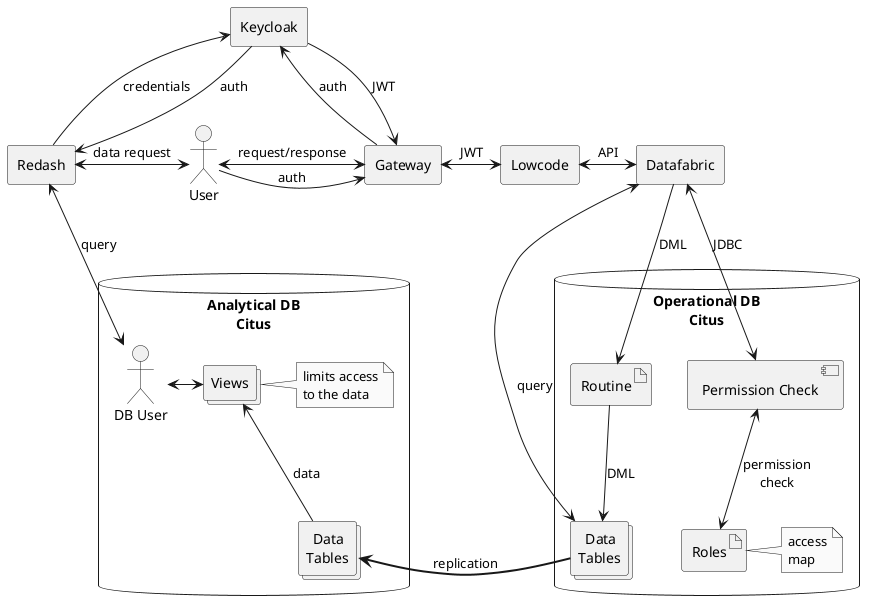 @startuml

skinparam monochrome true
'skinparam backgroundColor #aaaaaa
'skinparam linetype ortho
'skinparam linetype polyline

rectangle Redash
Actor User
rectangle Gateway
'note left of Gateway: sdsdfsdf
rectangle Lowcode
rectangle Keycloak
'note left of Keycloak: RedashGroups\nattribute
'note right of Keycloak: roles

rectangle Datafabric
'note left of Redash: RedashGroups from Keycloak\nassigns user to security group
database "Operational DB\nCitus\n" as Citus_O{
    component "Permission Check" as Perm_Check
    artifact Roles
    note right of Roles: access\nmap
    collections "  Data\nTables" as Tables_O
    artifact Routine
}
database "Analytical DB\nCitus" as Citus_R{
    Actor "DB User" as DB_User
    collections Views
    note right: limits access\nto the data
    collections "  Data\nTables" as Tables_R
}

User -> Gateway: auth
User <-> Gateway: request/response
Redash <-> User: data request
Redash -up-> Keycloak: credentials
Redash <-up- Keycloak: auth
Redash <--> DB_User: query
DB_User <-> Views
Gateway -up-> Keycloak: auth
Gateway <- Keycloak: JWT
Gateway <-> Lowcode: JWT
Lowcode <-> Datafabric: API
Datafabric <--> Perm_Check: JDBC
Perm_Check <--> Roles: permission\ncheck
Datafabric <--> Tables_O: query
Datafabric --> Routine: DML
Routine --> Tables_O: DML
Tables_O => Tables_R: replication
'Citus_O => Citus_R: replication
Tables_R -up-> Views: data


@enduml
